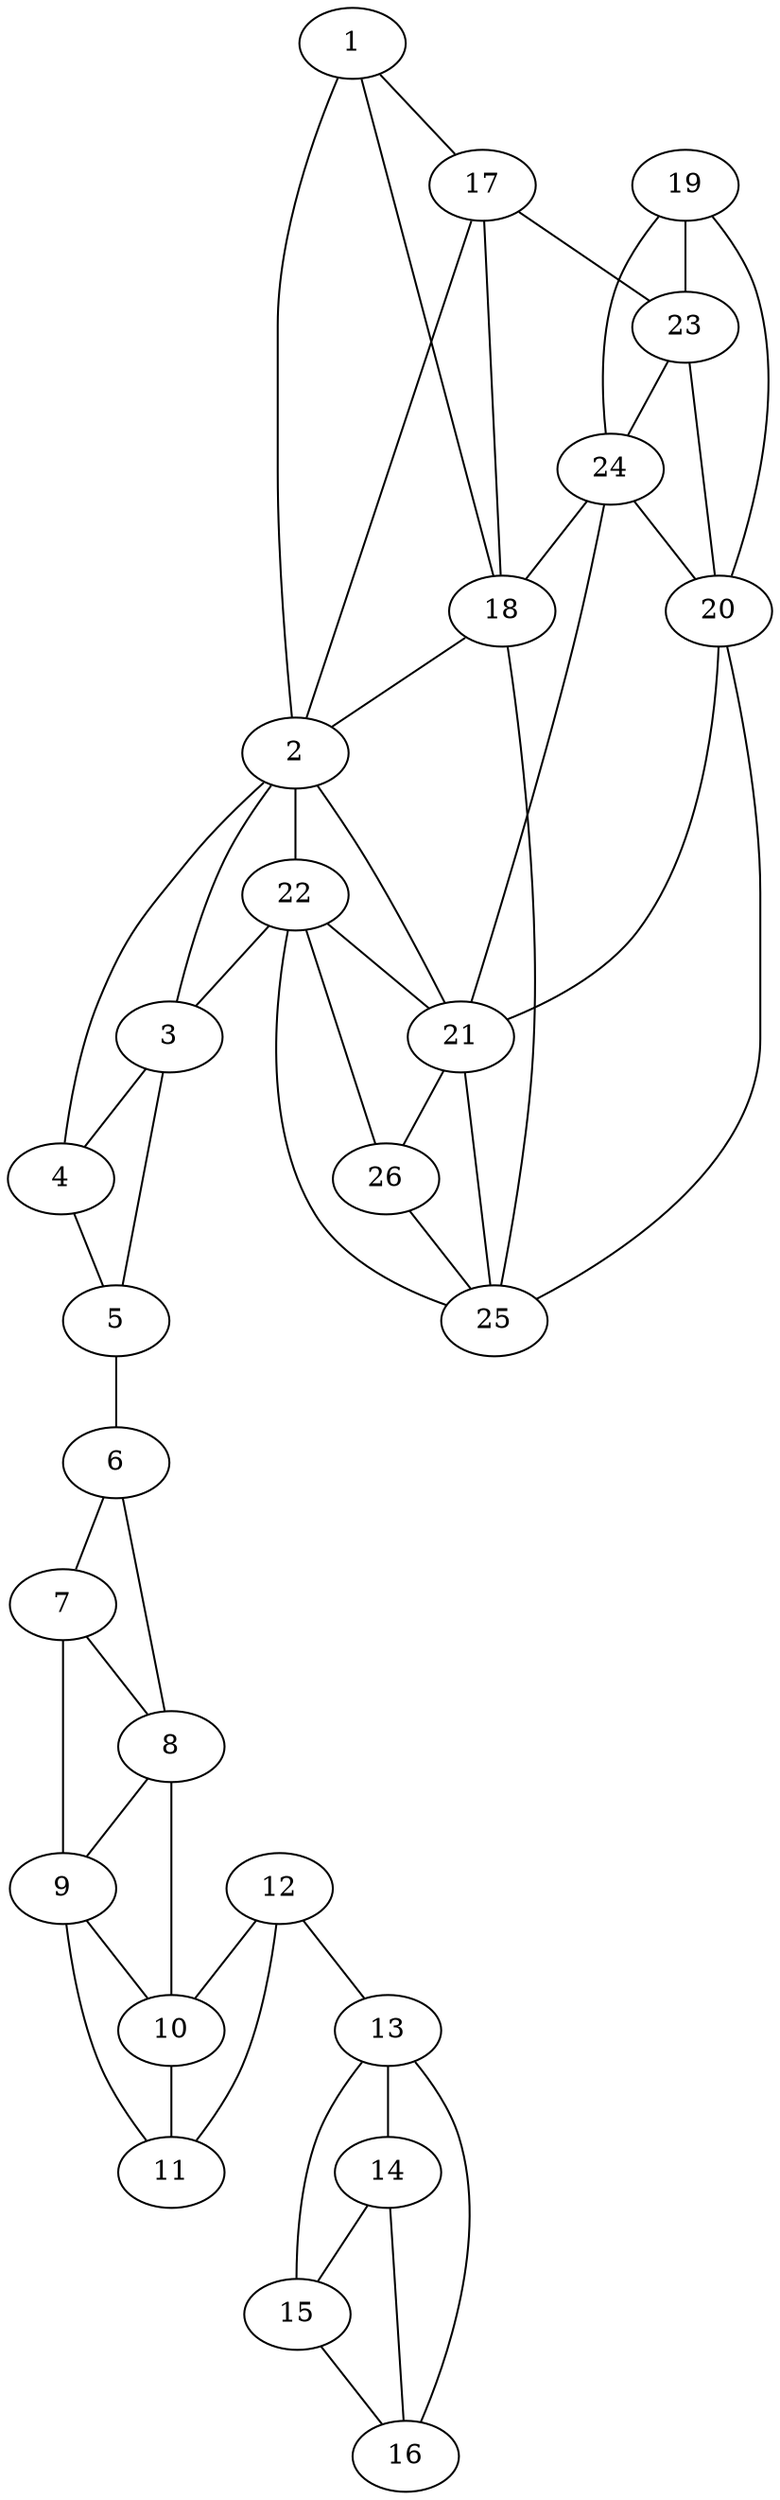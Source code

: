 graph pdb1rlc {
	1	 [aaLength=10,
		sequence=PEEAGAAVAA,
		type=0];
	2	 [aaLength=9,
		sequence=VTNMFTSIV,
		type=0];
	1 -- 2	 [distance0="65.24541",
		frequency=1,
		type0=3];
	17	 [aaLength=13,
		sequence=QEQLLSEVEYLLK,
		type=0];
	1 -- 17	 [distance0="32.14117",
		frequency=1,
		type0=1];
	18	 [aaLength=14,
		sequence=ATQVLAEVEEAKKA,
		type=0];
	1 -- 18	 [distance0="42.97848",
		frequency=1,
		type0=2];
	3	 [aaLength=4,
		sequence=PAYV,
		type=0];
	2 -- 3	 [distance0="33.66421",
		frequency=1,
		type0=1];
	4	 [aaLength=8,
		sequence=IQVERDKL,
		type=0];
	2 -- 4	 [distance0="43.78161",
		frequency=1,
		type0=3];
	22	 [aaLength=10,
		sequence=LRALRLEDLR,
		type=1];
	2 -- 22	 [distance0="8.0",
		frequency=1,
		type0=4];
	3 -- 4	 [distance0="18.59984",
		distance1="9.0",
		frequency=2,
		type0=1,
		type1=4];
	5	 [aaLength=13,
		sequence=AKNYGRAVYECLR,
		type=0];
	3 -- 5	 [distance0="53.46782",
		frequency=1,
		type0=3];
	4 -- 5	 [distance0="35.77117",
		distance1="19.0",
		frequency=2,
		type0=2,
		type1=4];
	6	 [aaLength=19,
		sequence=WRDRFLFCAEALYKAQAET,
		type=0];
	5 -- 6	 [distance0="34.07839",
		distance1="19.0",
		frequency=2,
		type0=1,
		type1=4];
	8	 [aaLength=4,
		sequence=YLTG,
		type=0];
	6 -- 8	 [distance0="58.21739",
		frequency=1,
		type0=3];
	7	 [aaLength=14,
		sequence=CEEMIKRAVFAREL,
		type=0];
	6 -- 7	 [distance0="33.12928",
		distance1="14.0",
		frequency=2,
		type0=1,
		type1=4];
	9	 [aaLength=14,
		sequence=FTANTSLAHYCRDN,
		type=0];
	7 -- 9	 [distance0="28.61334",
		frequency=1,
		type0=2];
	7 -- 8	 [distance0="27.80668",
		distance1="8.0",
		frequency=2,
		type0=1,
		type1=4];
	8 -- 9	 [distance0="13.67939",
		distance1="1.0",
		frequency=2,
		type0=1,
		type1=4];
	10	 [aaLength=5,
		sequence=HAVID,
		type=0];
	9 -- 10	 [distance0="33.42558",
		distance1="10.0",
		frequency=2,
		type0=3,
		type1=4];
	10 -- 8	 [distance0="30.8534",
		frequency=1,
		type0=2];
	11	 [aaLength=11,
		sequence=FRVLAKALRMS,
		type=0];
	10 -- 11	 [distance0="21.67406",
		distance1="8.0",
		frequency=2,
		type0=1,
		type1=4];
	11 -- 9	 [distance0="40.81916",
		frequency=1,
		type0=3];
	12	 [aaLength=15,
		sequence=EGERDITLGFVDLLR,
		type=0];
	12 -- 10	 [distance0="41.63635",
		frequency=1,
		type0=2];
	13	 [aaLength=8,
		sequence=MPALTEIF,
		type=0];
	12 -- 13	 [distance0="51.3301",
		distance1="36.0",
		frequency=2,
		type0=3,
		type1=4];
	12 -- 11	 [distance0="26.51361",
		frequency=1,
		type0=1];
	14	 [aaLength=20,
		sequence=NAPGAVANRVALEACVKARN,
		type=0];
	13 -- 14	 [distance0="27.38808",
		distance1="18.0",
		frequency=2,
		type0=1,
		type1=4];
	15	 [aaLength=15,
		sequence=LAQEGNEIIREACKW,
		type=0];
	13 -- 15	 [distance0="50.05779",
		frequency=1,
		type0=2];
	14 -- 15	 [distance0="26.31301",
		distance1="4.0",
		frequency=2,
		type0=1,
		type1=4];
	16	 [aaLength=14,
		sequence=PELAAACEVWKEIV,
		type=0];
	15 -- 16	 [distance0="20.2906",
		distance1="1.0",
		frequency=2,
		type0=1,
		type1=4];
	16 -- 13	 [distance0="67.18553",
		frequency=1,
		type0=3];
	16 -- 14	 [distance0="41.90182",
		frequency=1,
		type0=2];
	17 -- 2	 [distance0="90.79749",
		frequency=1,
		type0=3];
	17 -- 18	 [distance0="58.58361",
		frequency=1,
		type0=2];
	23	 [aaLength=7,
		sequence=VPCLEFE,
		type=1];
	17 -- 23	 [distance0="3.0",
		frequency=1,
		type0=4];
	18 -- 2	 [distance0="40.05115",
		frequency=1,
		type0=1];
	25	 [aaLength=8,
		sequence=WIRIIGFD,
		type=1];
	18 -- 25	 [distance0="4.0",
		frequency=1,
		type0=4];
	19	 [aaLength=9,
		sequence=ILAAFRVTP,
		type=1];
	20	 [aaLength=7,
		sequence=RCYRIER,
		type=1];
	19 -- 20	 [distance0="47.0",
		distance1="38.0",
		frequency=2,
		type0=3,
		type1=4];
	19 -- 23	 [distance0="3.0",
		frequency=1,
		type0=1];
	24	 [aaLength=3,
		sequence=TMW,
		type=1];
	19 -- 24	 [distance0="32.0",
		frequency=1,
		type0=2];
	21	 [aaLength=7,
		sequence=YIAYVAY,
		type=1];
	20 -- 21	 [distance0="14.0",
		distance1="7.0",
		frequency=2,
		type0=1,
		type1=4];
	20 -- 25	 [distance0="15.0",
		frequency=1,
		type0=3];
	21 -- 2	 [distance0="9.0",
		frequency=1,
		type0=4];
	21 -- 25	 [distance0="1.0",
		frequency=1,
		type0=1];
	26	 [aaLength=9,
		sequence=VQCISFIAY,
		type=1];
	21 -- 26	 [distance0="13.0",
		frequency=1,
		type0=2];
	22 -- 3	 [distance0="2.0",
		frequency=1,
		type0=4];
	22 -- 21	 [distance0="33.0",
		frequency=1,
		type0=3];
	22 -- 25	 [distance0="32.0",
		frequency=1,
		type0=2];
	22 -- 26	 [distance0="20.0",
		frequency=1,
		type0=1];
	23 -- 20	 [distance0="44.0",
		frequency=1,
		type0=3];
	23 -- 24	 [distance0="29.0",
		distance1="22.0",
		frequency=2,
		type0=2,
		type1=4];
	24 -- 20	 [distance0="15.0",
		frequency=1,
		type0=1];
	24 -- 18	 [distance0="9.0",
		frequency=1,
		type0=4];
	24 -- 21	 [distance0="29.0",
		frequency=1,
		type0=2];
	26 -- 25	 [distance0="12.0",
		frequency=1,
		type0=1];
}
